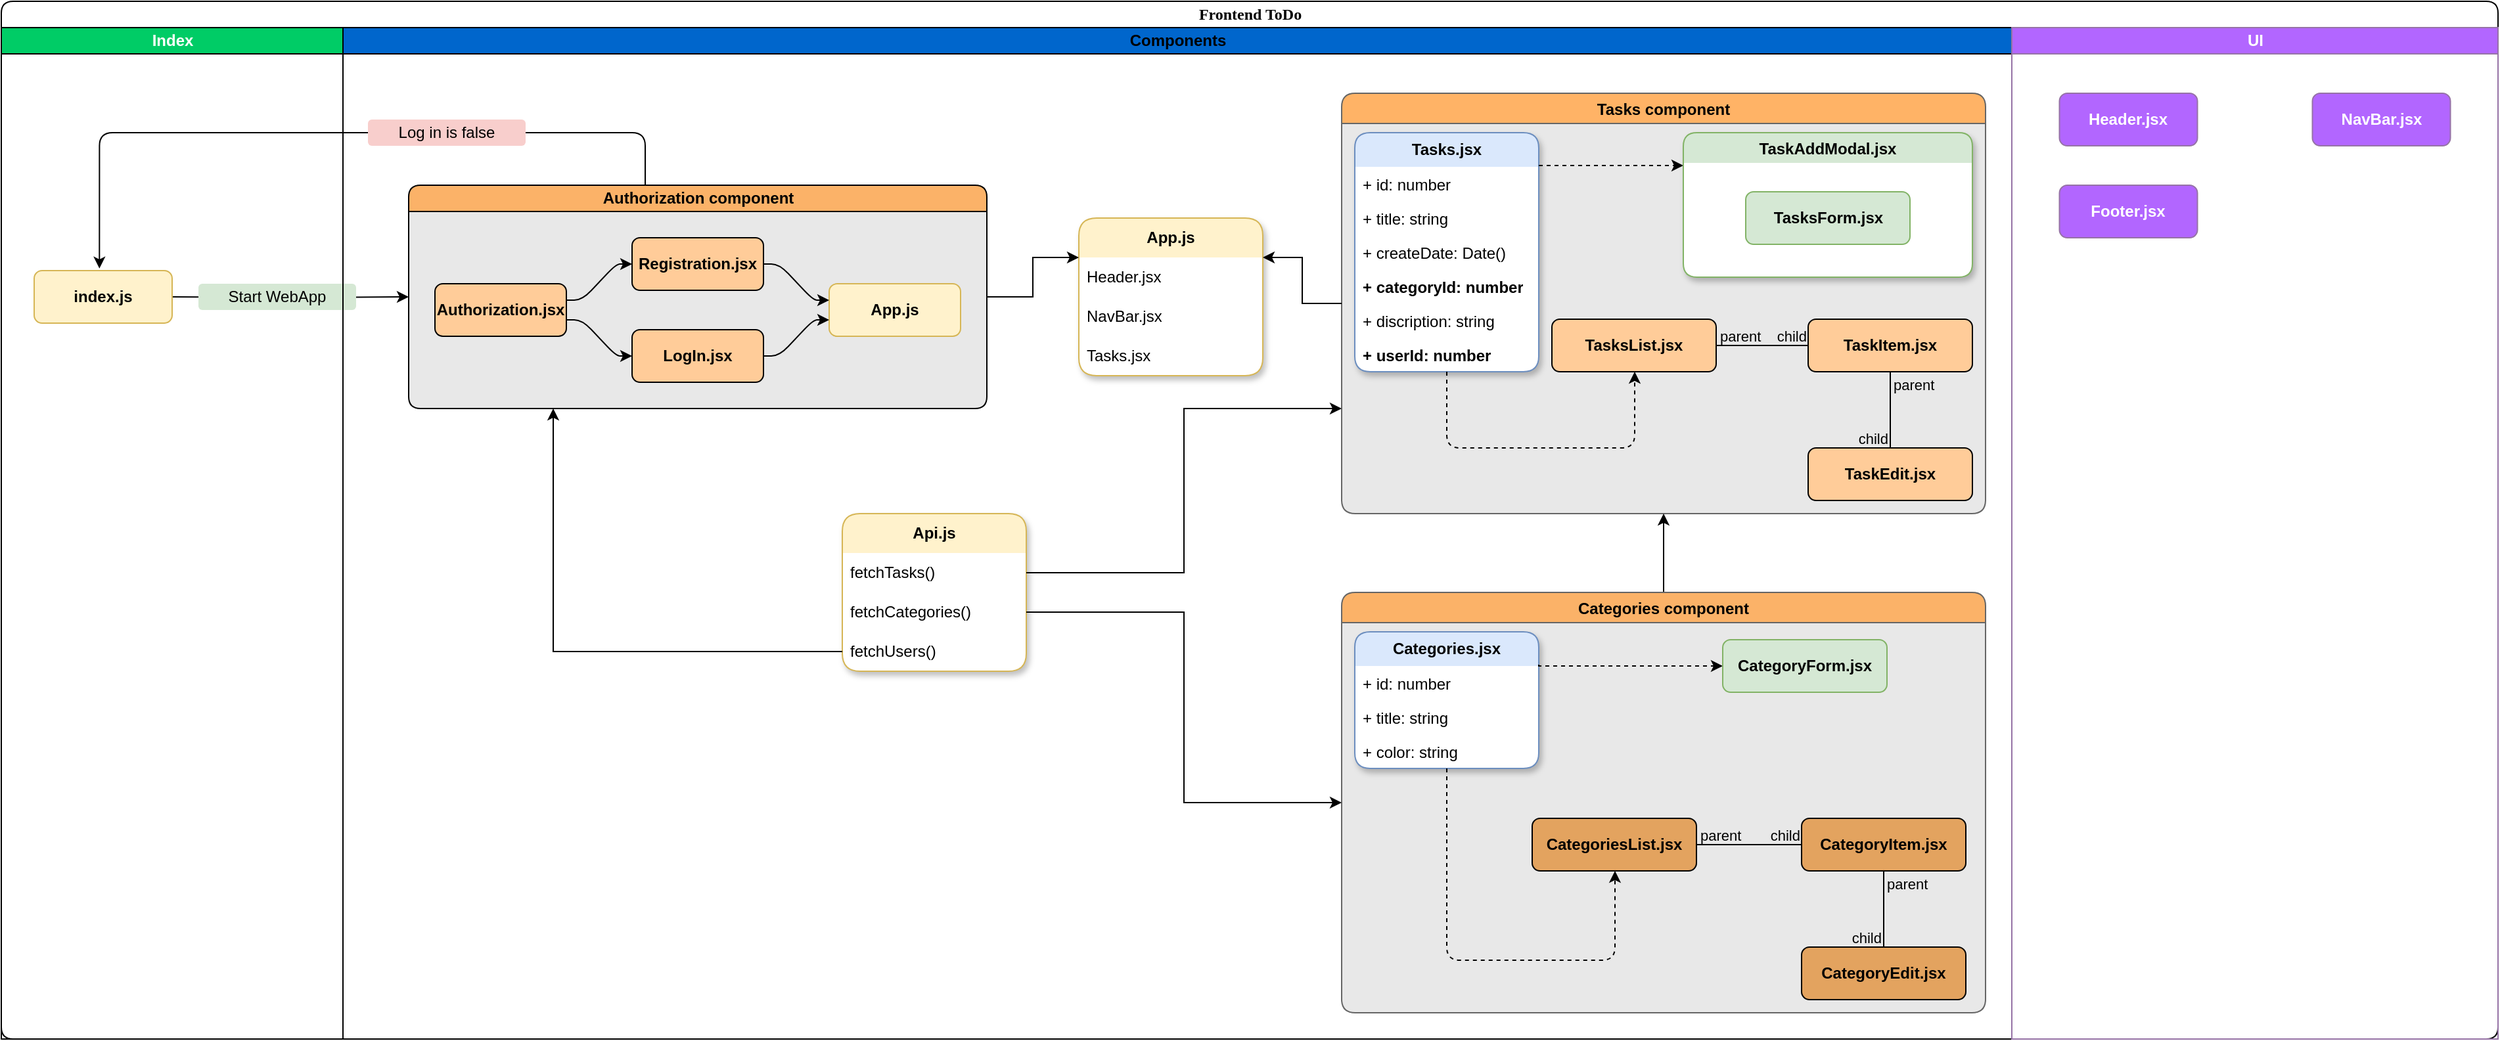 <mxfile version="21.6.5" type="github">
  <diagram name="Frontend" id="0783ab3e-0a74-02c8-0abd-f7b4e66b4bec">
    <mxGraphModel dx="2879" dy="1276" grid="1" gridSize="10" guides="1" tooltips="1" connect="1" arrows="1" fold="1" page="1" pageScale="1" pageWidth="850" pageHeight="1100" background="none" math="0" shadow="0">
      <root>
        <mxCell id="0" />
        <mxCell id="1" parent="0" />
        <mxCell id="1c1d494c118603dd-1" value="&lt;font color=&quot;#000000&quot;&gt;Frontend ToDo&lt;/font&gt;" style="swimlane;html=1;childLayout=stackLayout;startSize=20;rounded=1;shadow=0;comic=0;labelBackgroundColor=none;strokeWidth=1;fontFamily=Verdana;fontSize=12;align=center;fontColor=#FFFFFF;movable=1;resizable=1;rotatable=1;deletable=1;editable=1;locked=0;connectable=1;" parent="1" vertex="1">
          <mxGeometry x="-770" y="155" width="1900" height="790" as="geometry" />
        </mxCell>
        <mxCell id="z9N5OU5wdCRcN4iYRzZx-178" style="edgeStyle=orthogonalEdgeStyle;rounded=0;orthogonalLoop=1;jettySize=auto;html=1;entryX=0;entryY=0.5;entryDx=0;entryDy=0;movable=1;resizable=1;rotatable=1;deletable=1;editable=1;locked=0;connectable=1;" edge="1" parent="1c1d494c118603dd-1" target="z9N5OU5wdCRcN4iYRzZx-163">
          <mxGeometry relative="1" as="geometry">
            <mxPoint x="130" y="225" as="sourcePoint" />
            <mxPoint x="280" y="235" as="targetPoint" />
          </mxGeometry>
        </mxCell>
        <mxCell id="1c1d494c118603dd-2" value="Index" style="swimlane;html=1;startSize=20;fillColor=#00CC66;fontColor=#FFFFFF;movable=1;resizable=1;rotatable=1;deletable=1;editable=1;locked=0;connectable=1;" parent="1c1d494c118603dd-1" vertex="1">
          <mxGeometry y="20" width="260" height="770" as="geometry" />
        </mxCell>
        <mxCell id="Hatcnh2Sir8SRmg99cJd-18" value="index.js" style="rounded=1;whiteSpace=wrap;html=1;fillColor=#fff2cc;strokeColor=#d6b656;fontStyle=1;movable=1;resizable=1;rotatable=1;deletable=1;editable=1;locked=0;connectable=1;" parent="1c1d494c118603dd-2" vertex="1">
          <mxGeometry x="25" y="185" width="105" height="40" as="geometry" />
        </mxCell>
        <mxCell id="z9N5OU5wdCRcN4iYRzZx-179" value="Start WebApp" style="text;html=1;strokeColor=none;fillColor=#d5e8d4;align=center;verticalAlign=middle;whiteSpace=wrap;rounded=1;movable=1;resizable=1;rotatable=1;deletable=1;editable=1;locked=0;connectable=1;" vertex="1" parent="1c1d494c118603dd-2">
          <mxGeometry x="150" y="195" width="120" height="20" as="geometry" />
        </mxCell>
        <mxCell id="z9N5OU5wdCRcN4iYRzZx-175" style="edgeStyle=orthogonalEdgeStyle;rounded=1;orthogonalLoop=1;jettySize=auto;html=1;exitX=0.5;exitY=0;exitDx=0;exitDy=0;entryX=0.473;entryY=-0.04;entryDx=0;entryDy=0;entryPerimeter=0;movable=1;resizable=1;rotatable=1;deletable=1;editable=1;locked=0;connectable=1;" edge="1" parent="1c1d494c118603dd-1" source="z9N5OU5wdCRcN4iYRzZx-165">
          <mxGeometry relative="1" as="geometry">
            <mxPoint x="74.665" y="203.4" as="targetPoint" />
            <Array as="points">
              <mxPoint x="490" y="100" />
              <mxPoint x="75" y="100" />
            </Array>
          </mxGeometry>
        </mxCell>
        <mxCell id="1c1d494c118603dd-3" value="&lt;font&gt;Components&lt;/font&gt;" style="swimlane;html=1;startSize=20;overflow=visible;fillStyle=auto;separatorColor=#F5F5F5;gradientColor=none;swimlaneFillColor=none;fontColor=#000000;fillColor=#0066CC;rounded=0;movable=1;resizable=1;rotatable=1;deletable=1;editable=1;locked=0;connectable=1;" parent="1c1d494c118603dd-1" vertex="1">
          <mxGeometry x="260" y="20" width="1270" height="770" as="geometry">
            <mxRectangle x="260" y="20" width="40" height="970" as="alternateBounds" />
          </mxGeometry>
        </mxCell>
        <mxCell id="Hatcnh2Sir8SRmg99cJd-51" value="" style="group;container=0;movable=1;resizable=1;rotatable=1;deletable=1;editable=1;locked=0;connectable=1;" parent="1c1d494c118603dd-3" vertex="1" connectable="0">
          <mxGeometry x="640" y="370" width="247.5" height="110" as="geometry" />
        </mxCell>
        <mxCell id="A1BnjpYrMNNQiAo5bSDg-52" value="Tasks component" style="swimlane;rounded=1;fillColor=#FFB366;fontColor=#000000;strokeColor=#666666;fillStyle=solid;swimlaneFillColor=#E8E8E8;movable=1;resizable=1;rotatable=1;deletable=1;editable=1;locked=0;connectable=1;" parent="1c1d494c118603dd-3" vertex="1">
          <mxGeometry x="760" y="50" width="490" height="320" as="geometry">
            <mxRectangle x="640" y="580" width="160" height="30" as="alternateBounds" />
          </mxGeometry>
        </mxCell>
        <mxCell id="A1BnjpYrMNNQiAo5bSDg-56" value="TasksList.jsx" style="rounded=1;whiteSpace=wrap;html=1;fillColor=#FFCC99;fontStyle=1;movable=1;resizable=1;rotatable=1;deletable=1;editable=1;locked=0;connectable=1;" parent="A1BnjpYrMNNQiAo5bSDg-52" vertex="1">
          <mxGeometry x="160" y="172" width="125" height="40" as="geometry" />
        </mxCell>
        <mxCell id="A1BnjpYrMNNQiAo5bSDg-57" value="TaskItem.jsx" style="rounded=1;whiteSpace=wrap;html=1;fillColor=#FFCC99;fontStyle=1;movable=1;resizable=1;rotatable=1;deletable=1;editable=1;locked=0;connectable=1;" parent="A1BnjpYrMNNQiAo5bSDg-52" vertex="1">
          <mxGeometry x="355" y="172" width="125" height="40" as="geometry" />
        </mxCell>
        <mxCell id="A1BnjpYrMNNQiAo5bSDg-64" value="Tasks.jsx" style="swimlane;fontStyle=1;childLayout=stackLayout;horizontal=1;startSize=26;fillColor=#dae8fc;horizontalStack=0;resizeParent=1;resizeParentMax=0;resizeLast=0;collapsible=1;marginBottom=0;whiteSpace=wrap;html=1;strokeColor=#6c8ebf;rounded=1;swimlaneFillColor=default;aspect=fixed;labelBorderColor=none;swimlaneLine=0;shadow=1;glass=0;movable=1;resizable=1;rotatable=1;deletable=1;editable=1;locked=0;connectable=1;" parent="A1BnjpYrMNNQiAo5bSDg-52" vertex="1">
          <mxGeometry x="10" y="30" width="140" height="182" as="geometry">
            <mxRectangle x="33" y="40" width="105" height="30" as="alternateBounds" />
          </mxGeometry>
        </mxCell>
        <mxCell id="A1BnjpYrMNNQiAo5bSDg-65" value="+ id: number" style="text;strokeColor=none;fillColor=none;align=left;verticalAlign=top;spacingLeft=4;spacingRight=4;overflow=hidden;rotatable=1;points=[[0,0.5],[1,0.5]];portConstraint=eastwest;whiteSpace=wrap;html=1;movable=1;resizable=1;deletable=1;editable=1;locked=0;connectable=1;" parent="A1BnjpYrMNNQiAo5bSDg-64" vertex="1">
          <mxGeometry y="26" width="140" height="26" as="geometry" />
        </mxCell>
        <mxCell id="A1BnjpYrMNNQiAo5bSDg-93" style="edgeStyle=orthogonalEdgeStyle;rounded=0;orthogonalLoop=1;jettySize=auto;html=1;dashed=1;movable=1;resizable=1;rotatable=1;deletable=1;editable=1;locked=0;connectable=1;" parent="A1BnjpYrMNNQiAo5bSDg-64" edge="1">
          <mxGeometry relative="1" as="geometry">
            <mxPoint x="250" y="25" as="targetPoint" />
            <mxPoint x="140" y="25" as="sourcePoint" />
          </mxGeometry>
        </mxCell>
        <mxCell id="A1BnjpYrMNNQiAo5bSDg-66" value="+ title: string" style="text;strokeColor=none;fillColor=none;align=left;verticalAlign=top;spacingLeft=4;spacingRight=4;overflow=hidden;rotatable=1;points=[[0,0.5],[1,0.5]];portConstraint=eastwest;whiteSpace=wrap;html=1;movable=1;resizable=1;deletable=1;editable=1;locked=0;connectable=1;" parent="A1BnjpYrMNNQiAo5bSDg-64" vertex="1">
          <mxGeometry y="52" width="140" height="26" as="geometry" />
        </mxCell>
        <mxCell id="A1BnjpYrMNNQiAo5bSDg-67" value="+ createDate: Date()" style="text;strokeColor=none;fillColor=none;align=left;verticalAlign=top;spacingLeft=4;spacingRight=4;overflow=hidden;rotatable=1;points=[[0,0.5],[1,0.5]];portConstraint=eastwest;whiteSpace=wrap;html=1;movable=1;resizable=1;deletable=1;editable=1;locked=0;connectable=1;" parent="A1BnjpYrMNNQiAo5bSDg-64" vertex="1">
          <mxGeometry y="78" width="140" height="26" as="geometry" />
        </mxCell>
        <mxCell id="A1BnjpYrMNNQiAo5bSDg-68" value="+ categoryId: number" style="text;strokeColor=none;fillColor=none;align=left;verticalAlign=top;spacingLeft=4;spacingRight=4;overflow=hidden;rotatable=1;points=[[0,0.5],[1,0.5]];portConstraint=eastwest;whiteSpace=wrap;html=1;fontStyle=1;movable=1;resizable=1;deletable=1;editable=1;locked=0;connectable=1;" parent="A1BnjpYrMNNQiAo5bSDg-64" vertex="1">
          <mxGeometry y="104" width="140" height="26" as="geometry" />
        </mxCell>
        <mxCell id="A1BnjpYrMNNQiAo5bSDg-69" value="+ discription: string" style="text;strokeColor=none;fillColor=none;align=left;verticalAlign=top;spacingLeft=4;spacingRight=4;overflow=hidden;rotatable=1;points=[[0,0.5],[1,0.5]];portConstraint=eastwest;whiteSpace=wrap;html=1;movable=1;resizable=1;deletable=1;editable=1;locked=0;connectable=1;" parent="A1BnjpYrMNNQiAo5bSDg-64" vertex="1">
          <mxGeometry y="130" width="140" height="26" as="geometry" />
        </mxCell>
        <mxCell id="A1BnjpYrMNNQiAo5bSDg-71" value="+ userId: number" style="text;strokeColor=none;fillColor=none;align=left;verticalAlign=top;spacingLeft=4;spacingRight=4;overflow=hidden;rotatable=1;points=[[0,0.5],[1,0.5]];portConstraint=eastwest;whiteSpace=wrap;html=1;fontStyle=1;movable=1;resizable=1;deletable=1;editable=1;locked=0;connectable=1;" parent="A1BnjpYrMNNQiAo5bSDg-64" vertex="1">
          <mxGeometry y="156" width="140" height="26" as="geometry" />
        </mxCell>
        <mxCell id="A1BnjpYrMNNQiAo5bSDg-72" value="TaskAddModal.jsx" style="swimlane;fillColor=#d5e8d4;strokeColor=#82b366;rounded=1;swimlaneFillColor=default;shadow=1;swimlaneLine=0;movable=1;resizable=1;rotatable=1;deletable=1;editable=1;locked=0;connectable=1;" parent="A1BnjpYrMNNQiAo5bSDg-52" vertex="1">
          <mxGeometry x="260" y="30" width="220" height="110" as="geometry" />
        </mxCell>
        <mxCell id="A1BnjpYrMNNQiAo5bSDg-73" value="TasksForm.jsx" style="rounded=1;whiteSpace=wrap;html=1;fillColor=#d5e8d4;strokeColor=#82b366;fontStyle=1;movable=1;resizable=1;rotatable=1;deletable=1;editable=1;locked=0;connectable=1;" parent="A1BnjpYrMNNQiAo5bSDg-72" vertex="1">
          <mxGeometry x="47.5" y="45" width="125" height="40" as="geometry" />
        </mxCell>
        <mxCell id="A1BnjpYrMNNQiAo5bSDg-97" value="TaskEdit.jsx" style="rounded=1;whiteSpace=wrap;html=1;fillColor=#FFCC99;fontStyle=1;movable=1;resizable=1;rotatable=1;deletable=1;editable=1;locked=0;connectable=1;" parent="A1BnjpYrMNNQiAo5bSDg-52" vertex="1">
          <mxGeometry x="355" y="270" width="125" height="40" as="geometry" />
        </mxCell>
        <mxCell id="A1BnjpYrMNNQiAo5bSDg-98" value="" style="endArrow=none;html=1;edgeStyle=orthogonalEdgeStyle;rounded=0;exitX=1;exitY=0.5;exitDx=0;exitDy=0;movable=1;resizable=1;rotatable=1;deletable=1;editable=1;locked=0;connectable=1;" parent="A1BnjpYrMNNQiAo5bSDg-52" source="A1BnjpYrMNNQiAo5bSDg-56" target="A1BnjpYrMNNQiAo5bSDg-57" edge="1">
          <mxGeometry relative="1" as="geometry">
            <mxPoint x="280" y="240" as="sourcePoint" />
            <mxPoint x="440" y="240" as="targetPoint" />
          </mxGeometry>
        </mxCell>
        <mxCell id="A1BnjpYrMNNQiAo5bSDg-99" value="parent" style="edgeLabel;resizable=1;html=1;align=left;verticalAlign=bottom;labelBackgroundColor=none;movable=1;rotatable=1;deletable=1;editable=1;locked=0;connectable=1;" parent="A1BnjpYrMNNQiAo5bSDg-98" connectable="0" vertex="1">
          <mxGeometry x="-1" relative="1" as="geometry">
            <mxPoint x="1" y="1" as="offset" />
          </mxGeometry>
        </mxCell>
        <mxCell id="A1BnjpYrMNNQiAo5bSDg-100" value="child" style="edgeLabel;resizable=1;html=1;align=right;verticalAlign=bottom;labelBackgroundColor=none;movable=1;rotatable=1;deletable=1;editable=1;locked=0;connectable=1;" parent="A1BnjpYrMNNQiAo5bSDg-98" connectable="0" vertex="1">
          <mxGeometry x="1" relative="1" as="geometry">
            <mxPoint x="-1" y="1" as="offset" />
          </mxGeometry>
        </mxCell>
        <mxCell id="A1BnjpYrMNNQiAo5bSDg-101" value="" style="endArrow=none;html=1;edgeStyle=orthogonalEdgeStyle;rounded=0;entryX=0.5;entryY=0;entryDx=0;entryDy=0;exitX=0.5;exitY=1;exitDx=0;exitDy=0;movable=1;resizable=1;rotatable=1;deletable=1;editable=1;locked=0;connectable=1;" parent="A1BnjpYrMNNQiAo5bSDg-52" source="A1BnjpYrMNNQiAo5bSDg-57" target="A1BnjpYrMNNQiAo5bSDg-97" edge="1">
          <mxGeometry relative="1" as="geometry">
            <mxPoint x="230" y="260" as="sourcePoint" />
            <mxPoint x="390" y="260" as="targetPoint" />
          </mxGeometry>
        </mxCell>
        <mxCell id="A1BnjpYrMNNQiAo5bSDg-102" value="parent" style="edgeLabel;resizable=1;html=1;align=left;verticalAlign=bottom;labelBackgroundColor=none;movable=1;rotatable=1;deletable=1;editable=1;locked=0;connectable=1;" parent="A1BnjpYrMNNQiAo5bSDg-101" connectable="0" vertex="1">
          <mxGeometry x="-1" relative="1" as="geometry">
            <mxPoint y="18" as="offset" />
          </mxGeometry>
        </mxCell>
        <mxCell id="A1BnjpYrMNNQiAo5bSDg-103" value="child" style="edgeLabel;resizable=1;html=1;align=right;verticalAlign=bottom;labelBackgroundColor=none;movable=1;rotatable=1;deletable=1;editable=1;locked=0;connectable=1;" parent="A1BnjpYrMNNQiAo5bSDg-101" connectable="0" vertex="1">
          <mxGeometry x="1" relative="1" as="geometry">
            <mxPoint x="-1" y="1" as="offset" />
          </mxGeometry>
        </mxCell>
        <mxCell id="z9N5OU5wdCRcN4iYRzZx-12" style="edgeStyle=orthogonalEdgeStyle;rounded=1;orthogonalLoop=1;jettySize=auto;html=1;dashed=1;exitX=0.5;exitY=1;exitDx=0;exitDy=0;entryX=0.5;entryY=1;entryDx=0;entryDy=0;movable=1;resizable=1;rotatable=1;deletable=1;editable=1;locked=0;connectable=1;" edge="1" parent="A1BnjpYrMNNQiAo5bSDg-52" source="A1BnjpYrMNNQiAo5bSDg-64" target="A1BnjpYrMNNQiAo5bSDg-56">
          <mxGeometry relative="1" as="geometry">
            <mxPoint x="240" y="250" as="targetPoint" />
            <mxPoint x="90" y="250" as="sourcePoint" />
            <Array as="points">
              <mxPoint x="80" y="270" />
              <mxPoint x="223" y="270" />
              <mxPoint x="223" y="212" />
            </Array>
          </mxGeometry>
        </mxCell>
        <mxCell id="z9N5OU5wdCRcN4iYRzZx-39" style="edgeStyle=orthogonalEdgeStyle;rounded=0;orthogonalLoop=1;jettySize=auto;html=1;entryX=0.5;entryY=1;entryDx=0;entryDy=0;movable=1;resizable=1;rotatable=1;deletable=1;editable=1;locked=0;connectable=1;" edge="1" parent="1c1d494c118603dd-3" source="z9N5OU5wdCRcN4iYRzZx-14" target="A1BnjpYrMNNQiAo5bSDg-52">
          <mxGeometry relative="1" as="geometry" />
        </mxCell>
        <mxCell id="z9N5OU5wdCRcN4iYRzZx-14" value="Categories component" style="swimlane;rounded=1;fillColor=#fbb268;fontColor=#000000;strokeColor=#666666;fillStyle=solid;swimlaneFillColor=#E8E8E8;movable=1;resizable=1;rotatable=1;deletable=1;editable=1;locked=0;connectable=1;" vertex="1" parent="1c1d494c118603dd-3">
          <mxGeometry x="760" y="430" width="490" height="320" as="geometry">
            <mxRectangle x="640" y="580" width="160" height="30" as="alternateBounds" />
          </mxGeometry>
        </mxCell>
        <mxCell id="z9N5OU5wdCRcN4iYRzZx-16" value="CategoriesList.jsx" style="rounded=1;whiteSpace=wrap;html=1;fillColor=#e3a35f;fontStyle=1;movable=1;resizable=1;rotatable=1;deletable=1;editable=1;locked=0;connectable=1;" vertex="1" parent="z9N5OU5wdCRcN4iYRzZx-14">
          <mxGeometry x="145" y="172" width="125" height="40" as="geometry" />
        </mxCell>
        <mxCell id="z9N5OU5wdCRcN4iYRzZx-17" value="CategoryItem.jsx" style="rounded=1;whiteSpace=wrap;html=1;fillColor=#e3a35f;fontStyle=1;movable=1;resizable=1;rotatable=1;deletable=1;editable=1;locked=0;connectable=1;" vertex="1" parent="z9N5OU5wdCRcN4iYRzZx-14">
          <mxGeometry x="350" y="172" width="125" height="40" as="geometry" />
        </mxCell>
        <mxCell id="z9N5OU5wdCRcN4iYRzZx-18" value="Categories.jsx" style="swimlane;fontStyle=1;childLayout=stackLayout;horizontal=1;startSize=26;fillColor=#dae8fc;horizontalStack=0;resizeParent=1;resizeParentMax=0;resizeLast=0;collapsible=1;marginBottom=0;whiteSpace=wrap;html=1;strokeColor=#6c8ebf;rounded=1;swimlaneFillColor=default;aspect=fixed;labelBorderColor=none;swimlaneLine=0;shadow=1;glass=0;movable=1;resizable=1;rotatable=1;deletable=1;editable=1;locked=0;connectable=1;" vertex="1" parent="z9N5OU5wdCRcN4iYRzZx-14">
          <mxGeometry x="10" y="30" width="140" height="104" as="geometry">
            <mxRectangle x="33" y="40" width="105" height="30" as="alternateBounds" />
          </mxGeometry>
        </mxCell>
        <mxCell id="z9N5OU5wdCRcN4iYRzZx-19" value="+ id: number" style="text;strokeColor=none;fillColor=none;align=left;verticalAlign=top;spacingLeft=4;spacingRight=4;overflow=hidden;rotatable=1;points=[[0,0.5],[1,0.5]];portConstraint=eastwest;whiteSpace=wrap;html=1;movable=1;resizable=1;deletable=1;editable=1;locked=0;connectable=1;" vertex="1" parent="z9N5OU5wdCRcN4iYRzZx-18">
          <mxGeometry y="26" width="140" height="26" as="geometry" />
        </mxCell>
        <mxCell id="z9N5OU5wdCRcN4iYRzZx-20" style="edgeStyle=orthogonalEdgeStyle;rounded=0;orthogonalLoop=1;jettySize=auto;html=1;dashed=1;movable=1;resizable=1;rotatable=1;deletable=1;editable=1;locked=0;connectable=1;" edge="1" parent="z9N5OU5wdCRcN4iYRzZx-18">
          <mxGeometry relative="1" as="geometry">
            <mxPoint x="280" y="26" as="targetPoint" />
            <mxPoint x="140" y="25" as="sourcePoint" />
            <Array as="points">
              <mxPoint x="140" y="26" />
            </Array>
          </mxGeometry>
        </mxCell>
        <mxCell id="z9N5OU5wdCRcN4iYRzZx-21" value="+ title: string" style="text;strokeColor=none;fillColor=none;align=left;verticalAlign=top;spacingLeft=4;spacingRight=4;overflow=hidden;rotatable=1;points=[[0,0.5],[1,0.5]];portConstraint=eastwest;whiteSpace=wrap;html=1;movable=1;resizable=1;deletable=1;editable=1;locked=0;connectable=1;" vertex="1" parent="z9N5OU5wdCRcN4iYRzZx-18">
          <mxGeometry y="52" width="140" height="26" as="geometry" />
        </mxCell>
        <mxCell id="z9N5OU5wdCRcN4iYRzZx-22" value="+ color: string" style="text;strokeColor=none;fillColor=none;align=left;verticalAlign=top;spacingLeft=4;spacingRight=4;overflow=hidden;rotatable=1;points=[[0,0.5],[1,0.5]];portConstraint=eastwest;whiteSpace=wrap;html=1;movable=1;resizable=1;deletable=1;editable=1;locked=0;connectable=1;" vertex="1" parent="z9N5OU5wdCRcN4iYRzZx-18">
          <mxGeometry y="78" width="140" height="26" as="geometry" />
        </mxCell>
        <mxCell id="z9N5OU5wdCRcN4iYRzZx-28" value="CategoryEdit.jsx" style="rounded=1;whiteSpace=wrap;html=1;fillColor=#e3a35f;fontStyle=1;movable=1;resizable=1;rotatable=1;deletable=1;editable=1;locked=0;connectable=1;" vertex="1" parent="z9N5OU5wdCRcN4iYRzZx-14">
          <mxGeometry x="350" y="270" width="125" height="40" as="geometry" />
        </mxCell>
        <mxCell id="z9N5OU5wdCRcN4iYRzZx-29" value="" style="endArrow=none;html=1;edgeStyle=orthogonalEdgeStyle;rounded=0;exitX=1;exitY=0.5;exitDx=0;exitDy=0;movable=1;resizable=1;rotatable=1;deletable=1;editable=1;locked=0;connectable=1;" edge="1" parent="z9N5OU5wdCRcN4iYRzZx-14" source="z9N5OU5wdCRcN4iYRzZx-16" target="z9N5OU5wdCRcN4iYRzZx-17">
          <mxGeometry relative="1" as="geometry">
            <mxPoint x="280" y="240" as="sourcePoint" />
            <mxPoint x="440" y="240" as="targetPoint" />
          </mxGeometry>
        </mxCell>
        <mxCell id="z9N5OU5wdCRcN4iYRzZx-30" value="parent" style="edgeLabel;resizable=1;html=1;align=left;verticalAlign=bottom;labelBackgroundColor=none;movable=1;rotatable=1;deletable=1;editable=1;locked=0;connectable=1;" connectable="0" vertex="1" parent="z9N5OU5wdCRcN4iYRzZx-29">
          <mxGeometry x="-1" relative="1" as="geometry">
            <mxPoint x="1" y="1" as="offset" />
          </mxGeometry>
        </mxCell>
        <mxCell id="z9N5OU5wdCRcN4iYRzZx-31" value="child" style="edgeLabel;resizable=1;html=1;align=right;verticalAlign=bottom;labelBackgroundColor=none;movable=1;rotatable=1;deletable=1;editable=1;locked=0;connectable=1;" connectable="0" vertex="1" parent="z9N5OU5wdCRcN4iYRzZx-29">
          <mxGeometry x="1" relative="1" as="geometry">
            <mxPoint x="-1" y="1" as="offset" />
          </mxGeometry>
        </mxCell>
        <mxCell id="z9N5OU5wdCRcN4iYRzZx-32" value="" style="endArrow=none;html=1;edgeStyle=orthogonalEdgeStyle;rounded=0;entryX=0.5;entryY=0;entryDx=0;entryDy=0;exitX=0.5;exitY=1;exitDx=0;exitDy=0;movable=1;resizable=1;rotatable=1;deletable=1;editable=1;locked=0;connectable=1;" edge="1" parent="z9N5OU5wdCRcN4iYRzZx-14" source="z9N5OU5wdCRcN4iYRzZx-17" target="z9N5OU5wdCRcN4iYRzZx-28">
          <mxGeometry relative="1" as="geometry">
            <mxPoint x="230" y="260" as="sourcePoint" />
            <mxPoint x="390" y="260" as="targetPoint" />
          </mxGeometry>
        </mxCell>
        <mxCell id="z9N5OU5wdCRcN4iYRzZx-33" value="parent" style="edgeLabel;resizable=1;html=1;align=left;verticalAlign=bottom;labelBackgroundColor=none;movable=1;rotatable=1;deletable=1;editable=1;locked=0;connectable=1;" connectable="0" vertex="1" parent="z9N5OU5wdCRcN4iYRzZx-32">
          <mxGeometry x="-1" relative="1" as="geometry">
            <mxPoint y="18" as="offset" />
          </mxGeometry>
        </mxCell>
        <mxCell id="z9N5OU5wdCRcN4iYRzZx-34" value="child" style="edgeLabel;resizable=1;html=1;align=right;verticalAlign=bottom;labelBackgroundColor=none;movable=1;rotatable=1;deletable=1;editable=1;locked=0;connectable=1;" connectable="0" vertex="1" parent="z9N5OU5wdCRcN4iYRzZx-32">
          <mxGeometry x="1" relative="1" as="geometry">
            <mxPoint x="-1" y="1" as="offset" />
          </mxGeometry>
        </mxCell>
        <mxCell id="z9N5OU5wdCRcN4iYRzZx-35" style="edgeStyle=orthogonalEdgeStyle;rounded=1;orthogonalLoop=1;jettySize=auto;html=1;dashed=1;exitX=0.5;exitY=1;exitDx=0;exitDy=0;entryX=0.5;entryY=1;entryDx=0;entryDy=0;movable=1;resizable=1;rotatable=1;deletable=1;editable=1;locked=0;connectable=1;" edge="1" parent="z9N5OU5wdCRcN4iYRzZx-14" source="z9N5OU5wdCRcN4iYRzZx-18" target="z9N5OU5wdCRcN4iYRzZx-16">
          <mxGeometry relative="1" as="geometry">
            <mxPoint x="240" y="250" as="targetPoint" />
            <mxPoint x="90" y="250" as="sourcePoint" />
            <Array as="points">
              <mxPoint x="80" y="280" />
              <mxPoint x="208" y="280" />
              <mxPoint x="208" y="212" />
            </Array>
          </mxGeometry>
        </mxCell>
        <mxCell id="z9N5OU5wdCRcN4iYRzZx-27" value="CategoryForm.jsx" style="rounded=1;whiteSpace=wrap;html=1;fillColor=#d5e8d4;strokeColor=#82b366;fontStyle=1;movable=1;resizable=1;rotatable=1;deletable=1;editable=1;locked=0;connectable=1;" vertex="1" parent="z9N5OU5wdCRcN4iYRzZx-14">
          <mxGeometry x="290" y="36" width="125" height="40" as="geometry" />
        </mxCell>
        <mxCell id="z9N5OU5wdCRcN4iYRzZx-163" value="Authorization component" style="swimlane;html=1;startSize=20;horizontal=1;childLayout=flowLayout;flowOrientation=west;resizable=1;interRankCellSpacing=50;containerType=tree;fontSize=12;verticalAlign=middle;fillColor=#fbb268;rounded=1;swimlaneFillColor=#e8e8e8;movable=1;rotatable=1;deletable=1;editable=1;locked=0;connectable=1;" vertex="1" parent="1c1d494c118603dd-3">
          <mxGeometry x="50" y="120" width="440" height="170" as="geometry" />
        </mxCell>
        <mxCell id="z9N5OU5wdCRcN4iYRzZx-164" value="Authorization.jsx" style="whiteSpace=wrap;html=1;rounded=1;fillColor=#FFCC99;fontStyle=1;movable=1;resizable=1;rotatable=1;deletable=1;editable=1;locked=0;connectable=1;" vertex="1" parent="z9N5OU5wdCRcN4iYRzZx-163">
          <mxGeometry x="20" y="75" width="100" height="40" as="geometry" />
        </mxCell>
        <mxCell id="z9N5OU5wdCRcN4iYRzZx-165" value="LogIn.jsx" style="whiteSpace=wrap;html=1;rounded=1;fillColor=#FFCC99;fontStyle=1;movable=1;resizable=1;rotatable=1;deletable=1;editable=1;locked=0;connectable=1;" vertex="1" parent="z9N5OU5wdCRcN4iYRzZx-163">
          <mxGeometry x="170" y="110" width="100" height="40" as="geometry" />
        </mxCell>
        <mxCell id="z9N5OU5wdCRcN4iYRzZx-166" value="" style="html=1;rounded=1;curved=0;sourcePerimeterSpacing=0;targetPerimeterSpacing=0;startSize=6;endSize=6;noEdgeStyle=1;orthogonal=1;movable=1;resizable=1;rotatable=1;deletable=1;editable=1;locked=0;connectable=1;" edge="1" parent="z9N5OU5wdCRcN4iYRzZx-163" source="z9N5OU5wdCRcN4iYRzZx-164" target="z9N5OU5wdCRcN4iYRzZx-165">
          <mxGeometry relative="1" as="geometry">
            <Array as="points">
              <mxPoint x="132" y="102.5" />
              <mxPoint x="158" y="130" />
            </Array>
          </mxGeometry>
        </mxCell>
        <mxCell id="z9N5OU5wdCRcN4iYRzZx-167" value="Registration.jsx" style="whiteSpace=wrap;html=1;rounded=1;fillColor=#FFCC99;fontStyle=1;movable=1;resizable=1;rotatable=1;deletable=1;editable=1;locked=0;connectable=1;" vertex="1" parent="z9N5OU5wdCRcN4iYRzZx-163">
          <mxGeometry x="170" y="40" width="100" height="40" as="geometry" />
        </mxCell>
        <mxCell id="z9N5OU5wdCRcN4iYRzZx-168" value="" style="html=1;rounded=1;curved=0;sourcePerimeterSpacing=0;targetPerimeterSpacing=0;startSize=6;endSize=6;noEdgeStyle=1;orthogonal=1;movable=1;resizable=1;rotatable=1;deletable=1;editable=1;locked=0;connectable=1;" edge="1" parent="z9N5OU5wdCRcN4iYRzZx-163" source="z9N5OU5wdCRcN4iYRzZx-164" target="z9N5OU5wdCRcN4iYRzZx-167">
          <mxGeometry relative="1" as="geometry">
            <Array as="points">
              <mxPoint x="132" y="87.5" />
              <mxPoint x="158" y="60" />
            </Array>
          </mxGeometry>
        </mxCell>
        <mxCell id="z9N5OU5wdCRcN4iYRzZx-169" value="App.js" style="whiteSpace=wrap;html=1;rounded=1;fillColor=#fff2cc;strokeColor=#d6b656;fontStyle=1;movable=1;resizable=1;rotatable=1;deletable=1;editable=1;locked=0;connectable=1;" vertex="1" parent="z9N5OU5wdCRcN4iYRzZx-163">
          <mxGeometry x="320" y="75" width="100" height="40" as="geometry" />
        </mxCell>
        <mxCell id="z9N5OU5wdCRcN4iYRzZx-170" value="" style="html=1;rounded=1;curved=0;sourcePerimeterSpacing=0;targetPerimeterSpacing=0;startSize=6;endSize=6;noEdgeStyle=1;orthogonal=1;movable=1;resizable=1;rotatable=1;deletable=1;editable=1;locked=0;connectable=1;" edge="1" parent="z9N5OU5wdCRcN4iYRzZx-163" source="z9N5OU5wdCRcN4iYRzZx-165" target="z9N5OU5wdCRcN4iYRzZx-169">
          <mxGeometry relative="1" as="geometry">
            <Array as="points">
              <mxPoint x="282" y="130" />
              <mxPoint x="308" y="102.5" />
            </Array>
          </mxGeometry>
        </mxCell>
        <mxCell id="z9N5OU5wdCRcN4iYRzZx-171" value="" style="html=1;rounded=1;curved=0;sourcePerimeterSpacing=0;targetPerimeterSpacing=0;startSize=6;endSize=6;noEdgeStyle=1;orthogonal=1;movable=1;resizable=1;rotatable=1;deletable=1;editable=1;locked=0;connectable=1;" edge="1" parent="z9N5OU5wdCRcN4iYRzZx-163" source="z9N5OU5wdCRcN4iYRzZx-167" target="z9N5OU5wdCRcN4iYRzZx-169">
          <mxGeometry relative="1" as="geometry">
            <Array as="points">
              <mxPoint x="282" y="60" />
              <mxPoint x="308" y="87.5" />
            </Array>
          </mxGeometry>
        </mxCell>
        <mxCell id="z9N5OU5wdCRcN4iYRzZx-176" value="Log in is false" style="text;html=1;strokeColor=none;fillColor=#f8cecc;align=center;verticalAlign=middle;whiteSpace=wrap;rounded=1;movable=1;resizable=1;rotatable=1;deletable=1;editable=1;locked=0;connectable=1;" vertex="1" parent="1c1d494c118603dd-3">
          <mxGeometry x="19" y="70" width="120" height="20" as="geometry" />
        </mxCell>
        <mxCell id="z9N5OU5wdCRcN4iYRzZx-182" value="Api.js" style="swimlane;fontStyle=1;childLayout=stackLayout;horizontal=1;startSize=30;horizontalStack=0;resizeParent=1;resizeParentMax=0;resizeLast=0;collapsible=1;marginBottom=0;whiteSpace=wrap;html=1;rounded=1;fillColor=#fff2cc;strokeColor=#d6b656;swimlaneLine=0;shadow=1;fillStyle=auto;swimlaneFillColor=default;movable=1;resizable=1;rotatable=1;deletable=1;editable=1;locked=0;connectable=1;" vertex="1" parent="1c1d494c118603dd-3">
          <mxGeometry x="380" y="370" width="140" height="120" as="geometry" />
        </mxCell>
        <mxCell id="z9N5OU5wdCRcN4iYRzZx-183" value="fetchTasks()" style="text;strokeColor=none;fillColor=none;align=left;verticalAlign=middle;spacingLeft=4;spacingRight=4;overflow=hidden;points=[[0,0.5],[1,0.5]];portConstraint=eastwest;rotatable=1;whiteSpace=wrap;html=1;movable=1;resizable=1;deletable=1;editable=1;locked=0;connectable=1;" vertex="1" parent="z9N5OU5wdCRcN4iYRzZx-182">
          <mxGeometry y="30" width="140" height="30" as="geometry" />
        </mxCell>
        <mxCell id="z9N5OU5wdCRcN4iYRzZx-184" value="fetchCategories()" style="text;strokeColor=none;fillColor=none;align=left;verticalAlign=middle;spacingLeft=4;spacingRight=4;overflow=hidden;points=[[0,0.5],[1,0.5]];portConstraint=eastwest;rotatable=1;whiteSpace=wrap;html=1;movable=1;resizable=1;deletable=1;editable=1;locked=0;connectable=1;" vertex="1" parent="z9N5OU5wdCRcN4iYRzZx-182">
          <mxGeometry y="60" width="140" height="30" as="geometry" />
        </mxCell>
        <mxCell id="z9N5OU5wdCRcN4iYRzZx-185" value="fetchUsers()" style="text;strokeColor=none;fillColor=none;align=left;verticalAlign=middle;spacingLeft=4;spacingRight=4;overflow=hidden;points=[[0,0.5],[1,0.5]];portConstraint=eastwest;rotatable=1;whiteSpace=wrap;html=1;movable=1;resizable=1;deletable=1;editable=1;locked=0;connectable=1;" vertex="1" parent="z9N5OU5wdCRcN4iYRzZx-182">
          <mxGeometry y="90" width="140" height="30" as="geometry" />
        </mxCell>
        <mxCell id="z9N5OU5wdCRcN4iYRzZx-186" style="edgeStyle=orthogonalEdgeStyle;rounded=0;orthogonalLoop=1;jettySize=auto;html=1;entryX=0;entryY=0.75;entryDx=0;entryDy=0;movable=1;resizable=1;rotatable=1;deletable=1;editable=1;locked=0;connectable=1;" edge="1" parent="1c1d494c118603dd-3" source="z9N5OU5wdCRcN4iYRzZx-183" target="A1BnjpYrMNNQiAo5bSDg-52">
          <mxGeometry relative="1" as="geometry">
            <Array as="points">
              <mxPoint x="640" y="415" />
              <mxPoint x="640" y="290" />
            </Array>
          </mxGeometry>
        </mxCell>
        <mxCell id="z9N5OU5wdCRcN4iYRzZx-187" style="edgeStyle=orthogonalEdgeStyle;rounded=0;orthogonalLoop=1;jettySize=auto;html=1;entryX=0;entryY=0.5;entryDx=0;entryDy=0;movable=1;resizable=1;rotatable=1;deletable=1;editable=1;locked=0;connectable=1;" edge="1" parent="1c1d494c118603dd-3" source="z9N5OU5wdCRcN4iYRzZx-184" target="z9N5OU5wdCRcN4iYRzZx-14">
          <mxGeometry relative="1" as="geometry" />
        </mxCell>
        <mxCell id="z9N5OU5wdCRcN4iYRzZx-188" style="edgeStyle=orthogonalEdgeStyle;rounded=0;orthogonalLoop=1;jettySize=auto;html=1;entryX=0.25;entryY=1;entryDx=0;entryDy=0;movable=1;resizable=1;rotatable=1;deletable=1;editable=1;locked=0;connectable=1;" edge="1" parent="1c1d494c118603dd-3" source="z9N5OU5wdCRcN4iYRzZx-185" target="z9N5OU5wdCRcN4iYRzZx-163">
          <mxGeometry relative="1" as="geometry" />
        </mxCell>
        <mxCell id="1c1d494c118603dd-4" value="UI" style="swimlane;html=1;startSize=20;fillColor=#B266FF;strokeColor=#9673a6;fontColor=#FFFFFF;noLabel=0;portConstraintRotation=0;portConstraint=none;pointerEvents=1;editable=1;movable=1;resizable=1;rotatable=1;deletable=1;locked=0;connectable=1;metaEdit=0;fixDash=0;snapToPoint=0;" parent="1c1d494c118603dd-1" vertex="1">
          <mxGeometry x="1530" y="20" width="370" height="770" as="geometry" />
        </mxCell>
        <mxCell id="z9N5OU5wdCRcN4iYRzZx-38" value="Footer.jsx" style="rounded=1;whiteSpace=wrap;html=1;fillColor=#B266FF;strokeColor=#9673a6;fontColor=#FFFFFF;fontStyle=1;movable=1;resizable=1;rotatable=1;deletable=1;editable=1;locked=0;connectable=1;" vertex="1" parent="1c1d494c118603dd-4">
          <mxGeometry x="36.25" y="120" width="105" height="40" as="geometry" />
        </mxCell>
        <mxCell id="Hatcnh2Sir8SRmg99cJd-7" value="Header.jsx" style="rounded=1;whiteSpace=wrap;html=1;fillColor=#B266FF;strokeColor=#9673a6;fontColor=#FFFFFF;fontStyle=1;movable=1;resizable=1;rotatable=1;deletable=1;editable=1;locked=0;connectable=1;" parent="1c1d494c118603dd-4" vertex="1">
          <mxGeometry x="36.25" y="50" width="105" height="40" as="geometry" />
        </mxCell>
        <mxCell id="Hatcnh2Sir8SRmg99cJd-6" value="NavBar.jsx" style="rounded=1;whiteSpace=wrap;html=1;fillColor=#B266FF;strokeColor=#9673a6;fontColor=#FFFFFF;fontStyle=1;movable=1;resizable=1;rotatable=1;deletable=1;editable=1;locked=0;connectable=1;" parent="1c1d494c118603dd-4" vertex="1">
          <mxGeometry x="228.75" y="50" width="105" height="40" as="geometry" />
        </mxCell>
        <mxCell id="z9N5OU5wdCRcN4iYRzZx-63" value="App.js" style="swimlane;fontStyle=1;childLayout=stackLayout;horizontal=1;startSize=30;horizontalStack=0;resizeParent=1;resizeParentMax=0;resizeLast=0;collapsible=1;marginBottom=0;whiteSpace=wrap;html=1;rounded=1;fillColor=#fff2cc;strokeColor=#d6b656;swimlaneLine=0;shadow=1;fillStyle=auto;swimlaneFillColor=default;movable=1;resizable=1;rotatable=1;deletable=1;editable=1;locked=0;connectable=1;" vertex="1" parent="1">
          <mxGeometry x="50" y="320" width="140" height="120" as="geometry" />
        </mxCell>
        <mxCell id="z9N5OU5wdCRcN4iYRzZx-64" value="Header.jsx" style="text;strokeColor=none;fillColor=none;align=left;verticalAlign=middle;spacingLeft=4;spacingRight=4;overflow=hidden;points=[[0,0.5],[1,0.5]];portConstraint=eastwest;rotatable=1;whiteSpace=wrap;html=1;movable=1;resizable=1;deletable=1;editable=1;locked=0;connectable=1;" vertex="1" parent="z9N5OU5wdCRcN4iYRzZx-63">
          <mxGeometry y="30" width="140" height="30" as="geometry" />
        </mxCell>
        <mxCell id="z9N5OU5wdCRcN4iYRzZx-65" value="NavBar.jsx" style="text;strokeColor=none;fillColor=none;align=left;verticalAlign=middle;spacingLeft=4;spacingRight=4;overflow=hidden;points=[[0,0.5],[1,0.5]];portConstraint=eastwest;rotatable=1;whiteSpace=wrap;html=1;movable=1;resizable=1;deletable=1;editable=1;locked=0;connectable=1;" vertex="1" parent="z9N5OU5wdCRcN4iYRzZx-63">
          <mxGeometry y="60" width="140" height="30" as="geometry" />
        </mxCell>
        <mxCell id="z9N5OU5wdCRcN4iYRzZx-66" value="Tasks.jsx" style="text;strokeColor=none;fillColor=none;align=left;verticalAlign=middle;spacingLeft=4;spacingRight=4;overflow=hidden;points=[[0,0.5],[1,0.5]];portConstraint=eastwest;rotatable=1;whiteSpace=wrap;html=1;movable=1;resizable=1;deletable=1;editable=1;locked=0;connectable=1;" vertex="1" parent="z9N5OU5wdCRcN4iYRzZx-63">
          <mxGeometry y="90" width="140" height="30" as="geometry" />
        </mxCell>
        <mxCell id="z9N5OU5wdCRcN4iYRzZx-180" style="edgeStyle=orthogonalEdgeStyle;rounded=0;orthogonalLoop=1;jettySize=auto;html=1;entryX=1;entryY=0.25;entryDx=0;entryDy=0;movable=1;resizable=1;rotatable=1;deletable=1;editable=1;locked=0;connectable=1;" edge="1" parent="1" source="A1BnjpYrMNNQiAo5bSDg-52" target="z9N5OU5wdCRcN4iYRzZx-63">
          <mxGeometry relative="1" as="geometry" />
        </mxCell>
        <mxCell id="z9N5OU5wdCRcN4iYRzZx-181" style="edgeStyle=orthogonalEdgeStyle;rounded=0;orthogonalLoop=1;jettySize=auto;html=1;entryX=0;entryY=0.25;entryDx=0;entryDy=0;movable=1;resizable=1;rotatable=1;deletable=1;editable=1;locked=0;connectable=1;" edge="1" parent="1" source="z9N5OU5wdCRcN4iYRzZx-163" target="z9N5OU5wdCRcN4iYRzZx-63">
          <mxGeometry relative="1" as="geometry" />
        </mxCell>
      </root>
    </mxGraphModel>
  </diagram>
</mxfile>
